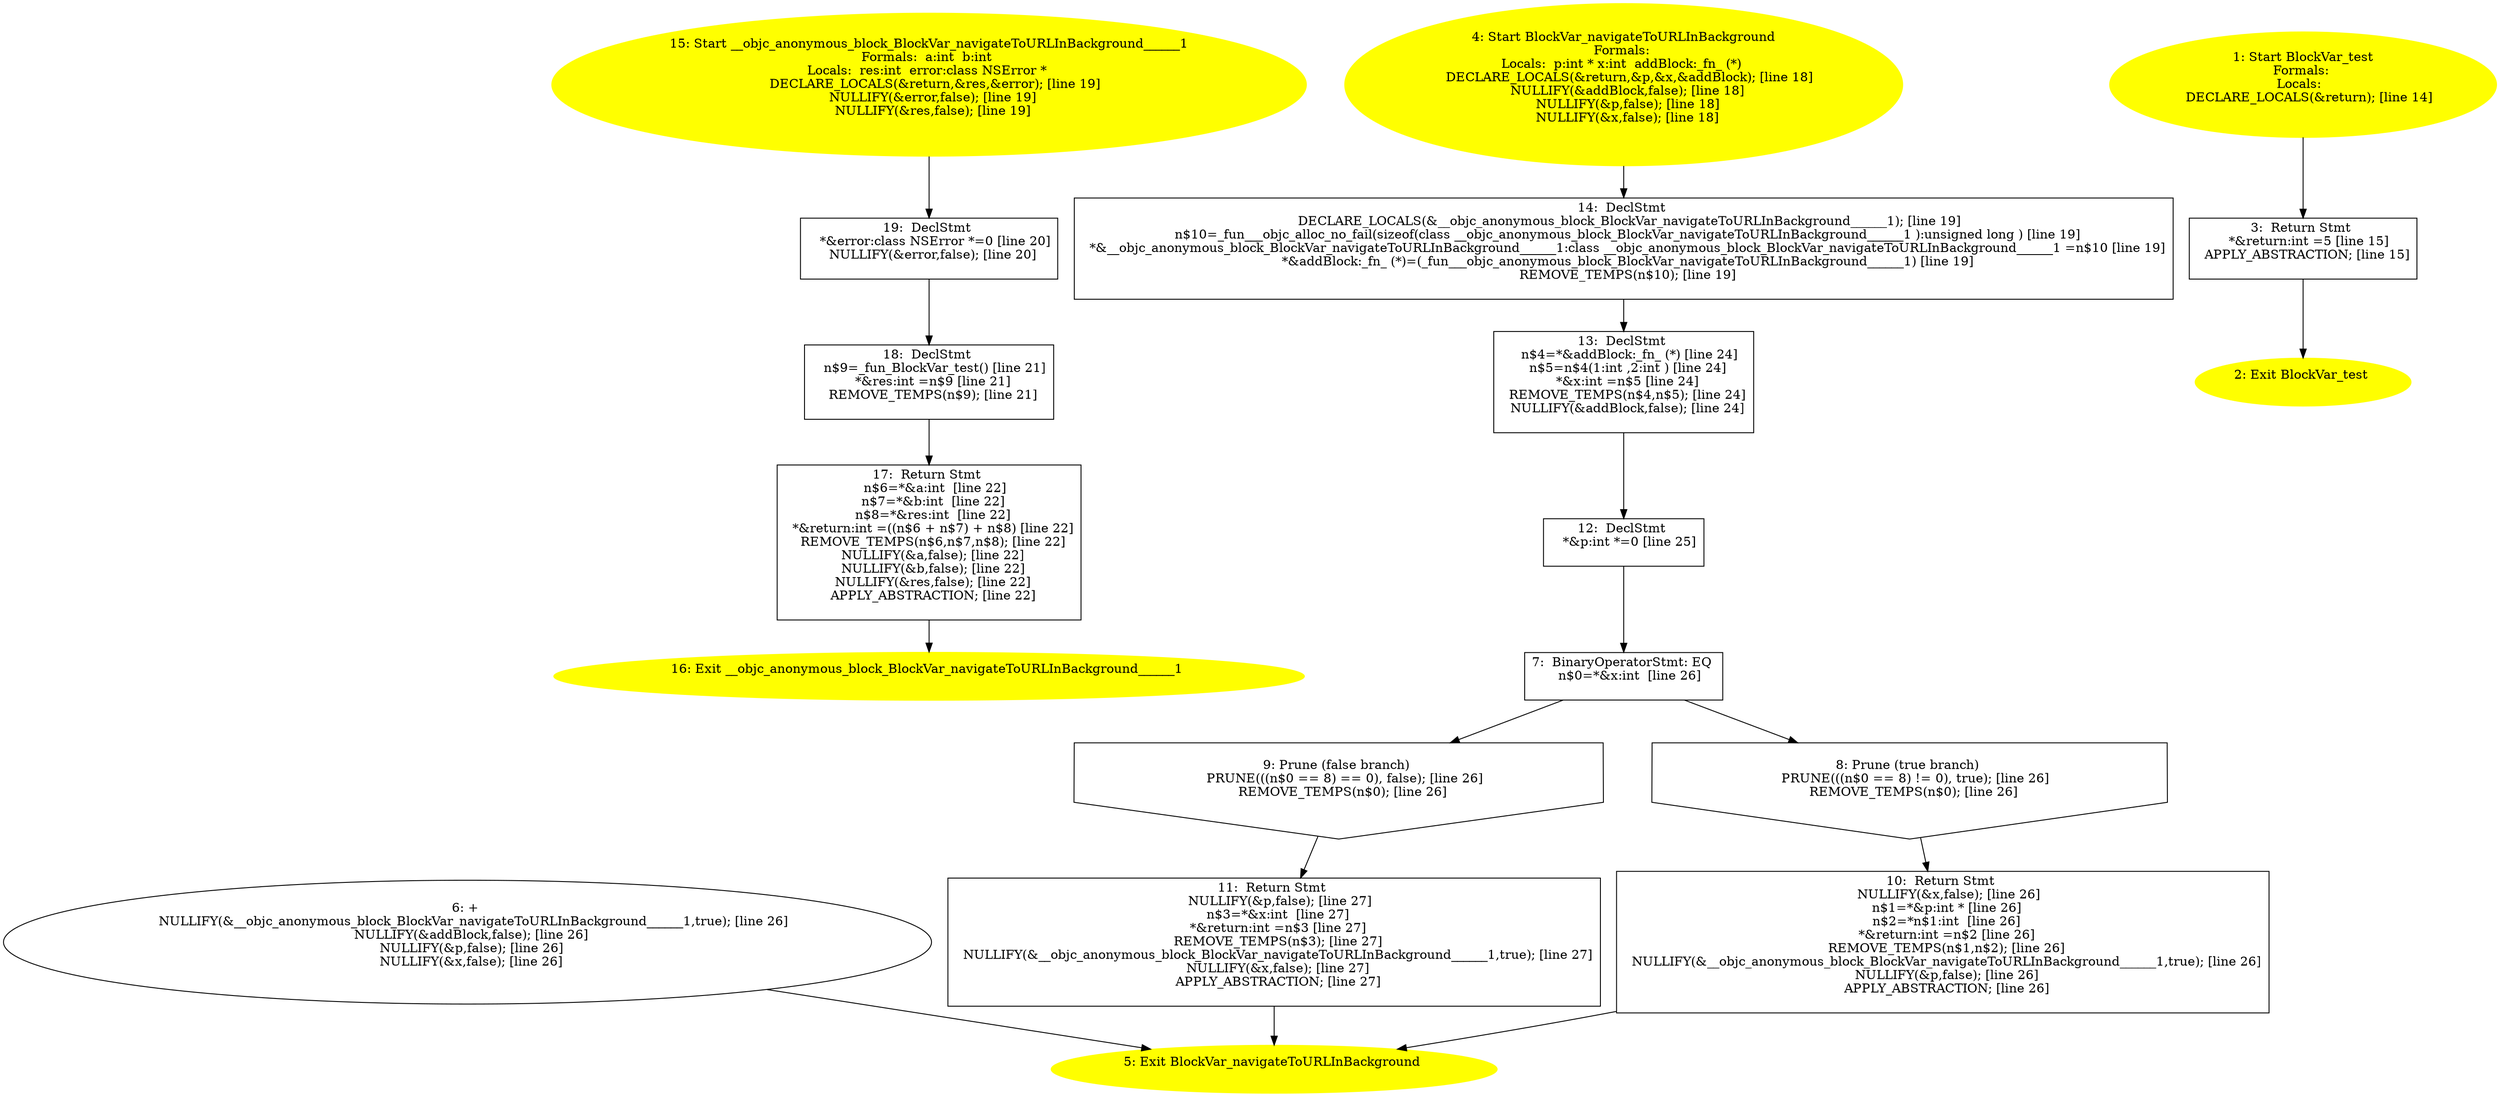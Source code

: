 digraph iCFG {
19 [label="19:  DeclStmt \n   *&error:class NSError *=0 [line 20]\n  NULLIFY(&error,false); [line 20]\n " shape="box"]
	

	 19 -> 18 ;
18 [label="18:  DeclStmt \n   n$9=_fun_BlockVar_test() [line 21]\n  *&res:int =n$9 [line 21]\n  REMOVE_TEMPS(n$9); [line 21]\n " shape="box"]
	

	 18 -> 17 ;
17 [label="17:  Return Stmt \n   n$6=*&a:int  [line 22]\n  n$7=*&b:int  [line 22]\n  n$8=*&res:int  [line 22]\n  *&return:int =((n$6 + n$7) + n$8) [line 22]\n  REMOVE_TEMPS(n$6,n$7,n$8); [line 22]\n  NULLIFY(&a,false); [line 22]\n  NULLIFY(&b,false); [line 22]\n  NULLIFY(&res,false); [line 22]\n  APPLY_ABSTRACTION; [line 22]\n " shape="box"]
	

	 17 -> 16 ;
16 [label="16: Exit __objc_anonymous_block_BlockVar_navigateToURLInBackground______1 \n  " color=yellow style=filled]
	

15 [label="15: Start __objc_anonymous_block_BlockVar_navigateToURLInBackground______1\nFormals:  a:int  b:int \nLocals:  res:int  error:class NSError * \n   DECLARE_LOCALS(&return,&res,&error); [line 19]\n  NULLIFY(&error,false); [line 19]\n  NULLIFY(&res,false); [line 19]\n " color=yellow style=filled]
	

	 15 -> 19 ;
14 [label="14:  DeclStmt \n   DECLARE_LOCALS(&__objc_anonymous_block_BlockVar_navigateToURLInBackground______1); [line 19]\n  n$10=_fun___objc_alloc_no_fail(sizeof(class __objc_anonymous_block_BlockVar_navigateToURLInBackground______1 ):unsigned long ) [line 19]\n  *&__objc_anonymous_block_BlockVar_navigateToURLInBackground______1:class __objc_anonymous_block_BlockVar_navigateToURLInBackground______1 =n$10 [line 19]\n  *&addBlock:_fn_ (*)=(_fun___objc_anonymous_block_BlockVar_navigateToURLInBackground______1) [line 19]\n  REMOVE_TEMPS(n$10); [line 19]\n " shape="box"]
	

	 14 -> 13 ;
13 [label="13:  DeclStmt \n   n$4=*&addBlock:_fn_ (*) [line 24]\n  n$5=n$4(1:int ,2:int ) [line 24]\n  *&x:int =n$5 [line 24]\n  REMOVE_TEMPS(n$4,n$5); [line 24]\n  NULLIFY(&addBlock,false); [line 24]\n " shape="box"]
	

	 13 -> 12 ;
12 [label="12:  DeclStmt \n   *&p:int *=0 [line 25]\n " shape="box"]
	

	 12 -> 7 ;
11 [label="11:  Return Stmt \n   NULLIFY(&p,false); [line 27]\n  n$3=*&x:int  [line 27]\n  *&return:int =n$3 [line 27]\n  REMOVE_TEMPS(n$3); [line 27]\n  NULLIFY(&__objc_anonymous_block_BlockVar_navigateToURLInBackground______1,true); [line 27]\n  NULLIFY(&x,false); [line 27]\n  APPLY_ABSTRACTION; [line 27]\n " shape="box"]
	

	 11 -> 5 ;
10 [label="10:  Return Stmt \n   NULLIFY(&x,false); [line 26]\n  n$1=*&p:int * [line 26]\n  n$2=*n$1:int  [line 26]\n  *&return:int =n$2 [line 26]\n  REMOVE_TEMPS(n$1,n$2); [line 26]\n  NULLIFY(&__objc_anonymous_block_BlockVar_navigateToURLInBackground______1,true); [line 26]\n  NULLIFY(&p,false); [line 26]\n  APPLY_ABSTRACTION; [line 26]\n " shape="box"]
	

	 10 -> 5 ;
9 [label="9: Prune (false branch) \n   PRUNE(((n$0 == 8) == 0), false); [line 26]\n  REMOVE_TEMPS(n$0); [line 26]\n " shape="invhouse"]
	

	 9 -> 11 ;
8 [label="8: Prune (true branch) \n   PRUNE(((n$0 == 8) != 0), true); [line 26]\n  REMOVE_TEMPS(n$0); [line 26]\n " shape="invhouse"]
	

	 8 -> 10 ;
7 [label="7:  BinaryOperatorStmt: EQ \n   n$0=*&x:int  [line 26]\n " shape="box"]
	

	 7 -> 8 ;
	 7 -> 9 ;
6 [label="6: + \n   NULLIFY(&__objc_anonymous_block_BlockVar_navigateToURLInBackground______1,true); [line 26]\n  NULLIFY(&addBlock,false); [line 26]\n  NULLIFY(&p,false); [line 26]\n  NULLIFY(&x,false); [line 26]\n " ]
	

	 6 -> 5 ;
5 [label="5: Exit BlockVar_navigateToURLInBackground \n  " color=yellow style=filled]
	

4 [label="4: Start BlockVar_navigateToURLInBackground\nFormals: \nLocals:  p:int * x:int  addBlock:_fn_ (*) \n   DECLARE_LOCALS(&return,&p,&x,&addBlock); [line 18]\n  NULLIFY(&addBlock,false); [line 18]\n  NULLIFY(&p,false); [line 18]\n  NULLIFY(&x,false); [line 18]\n " color=yellow style=filled]
	

	 4 -> 14 ;
3 [label="3:  Return Stmt \n   *&return:int =5 [line 15]\n  APPLY_ABSTRACTION; [line 15]\n " shape="box"]
	

	 3 -> 2 ;
2 [label="2: Exit BlockVar_test \n  " color=yellow style=filled]
	

1 [label="1: Start BlockVar_test\nFormals: \nLocals:  \n   DECLARE_LOCALS(&return); [line 14]\n " color=yellow style=filled]
	

	 1 -> 3 ;
}
